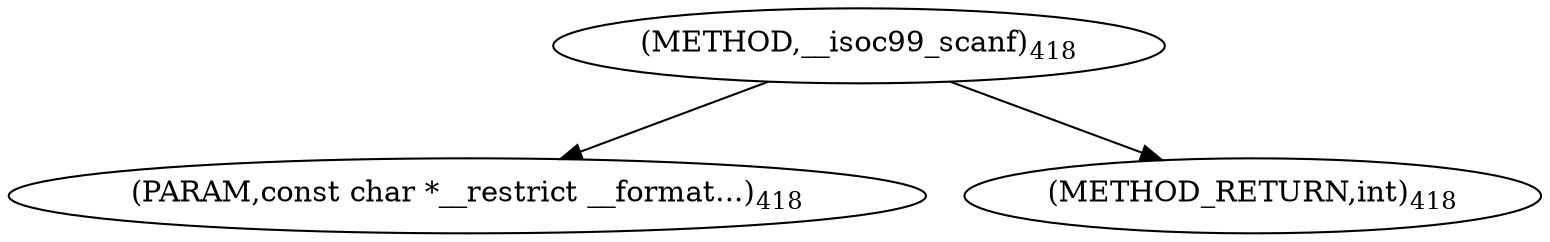 digraph "__isoc99_scanf" {  
"30200" [label = <(METHOD,__isoc99_scanf)<SUB>418</SUB>> ]
"30201" [label = <(PARAM,const char *__restrict __format...)<SUB>418</SUB>> ]
"30202" [label = <(METHOD_RETURN,int)<SUB>418</SUB>> ]
  "30200" -> "30201" 
  "30200" -> "30202" 
}
